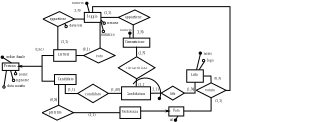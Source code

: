 <?xml version="1.0" encoding="UTF-8"?>
<dia:diagram xmlns:dia="http://www.lysator.liu.se/~alla/dia/">
  <dia:layer name="Background" visible="true" active="true">
    <dia:group>
      <dia:object type="Standard - Box" version="0" id="O0">
        <dia:attribute name="obj_pos">
          <dia:point val="10.382,1.714"/>
        </dia:attribute>
        <dia:attribute name="obj_bb">
          <dia:rectangle val="10.366,1.699;12.303,2.873"/>
        </dia:attribute>
        <dia:attribute name="elem_corner">
          <dia:point val="10.382,1.714"/>
        </dia:attribute>
        <dia:attribute name="elem_width">
          <dia:real val="1.905"/>
        </dia:attribute>
        <dia:attribute name="elem_height">
          <dia:real val="1.143"/>
        </dia:attribute>
        <dia:attribute name="border_width">
          <dia:real val="0.032"/>
        </dia:attribute>
        <dia:attribute name="show_background">
          <dia:boolean val="false"/>
        </dia:attribute>
      </dia:object>
      <dia:object type="Standard - Text" version="1" id="O1">
        <dia:attribute name="obj_pos">
          <dia:point val="10.668,2.286"/>
        </dia:attribute>
        <dia:attribute name="obj_bb">
          <dia:rectangle val="10.668,1.971;11.848,2.366"/>
        </dia:attribute>
        <dia:attribute name="text">
          <dia:composite type="text">
            <dia:attribute name="string">
              <dia:string>#Seggio#</dia:string>
            </dia:attribute>
            <dia:attribute name="font">
              <dia:font family="serif" style="0" name="Times-Roman"/>
            </dia:attribute>
            <dia:attribute name="height">
              <dia:real val="0.423"/>
            </dia:attribute>
            <dia:attribute name="pos">
              <dia:point val="10.668,2.286"/>
            </dia:attribute>
            <dia:attribute name="color">
              <dia:color val="#000000"/>
            </dia:attribute>
            <dia:attribute name="alignment">
              <dia:enum val="0"/>
            </dia:attribute>
          </dia:composite>
        </dia:attribute>
        <dia:attribute name="valign">
          <dia:enum val="3"/>
        </dia:attribute>
      </dia:object>
    </dia:group>
    <dia:group>
      <dia:object type="Standard - PolyLine" version="0" id="O2">
        <dia:attribute name="obj_pos">
          <dia:point val="14.287,2.286"/>
        </dia:attribute>
        <dia:attribute name="obj_bb">
          <dia:rectangle val="14.266,1.414;17.944,3.161"/>
        </dia:attribute>
        <dia:attribute name="poly_points">
          <dia:point val="14.287,2.286"/>
          <dia:point val="16.192,1.429"/>
          <dia:point val="17.907,2.286"/>
          <dia:point val="16.002,3.143"/>
          <dia:point val="14.287,2.286"/>
        </dia:attribute>
        <dia:attribute name="line_width">
          <dia:real val="0.032"/>
        </dia:attribute>
      </dia:object>
      <dia:object type="Standard - Text" version="1" id="O3">
        <dia:attribute name="obj_pos">
          <dia:point val="15.05,2.381"/>
        </dia:attribute>
        <dia:attribute name="obj_bb">
          <dia:rectangle val="15.05,2.066;16.912,2.461"/>
        </dia:attribute>
        <dia:attribute name="text">
          <dia:composite type="text">
            <dia:attribute name="string">
              <dia:string>#appartiene#</dia:string>
            </dia:attribute>
            <dia:attribute name="font">
              <dia:font family="serif" style="0" name="Times-Roman"/>
            </dia:attribute>
            <dia:attribute name="height">
              <dia:real val="0.423"/>
            </dia:attribute>
            <dia:attribute name="pos">
              <dia:point val="15.05,2.381"/>
            </dia:attribute>
            <dia:attribute name="color">
              <dia:color val="#000000"/>
            </dia:attribute>
            <dia:attribute name="alignment">
              <dia:enum val="0"/>
            </dia:attribute>
          </dia:composite>
        </dia:attribute>
        <dia:attribute name="valign">
          <dia:enum val="3"/>
        </dia:attribute>
      </dia:object>
    </dia:group>
    <dia:group>
      <dia:object type="Standard - Box" version="0" id="O4">
        <dia:attribute name="obj_pos">
          <dia:point val="14.478,12.573"/>
        </dia:attribute>
        <dia:attribute name="obj_bb">
          <dia:rectangle val="14.462,12.557;16.875,13.922"/>
        </dia:attribute>
        <dia:attribute name="elem_corner">
          <dia:point val="14.478,12.573"/>
        </dia:attribute>
        <dia:attribute name="elem_width">
          <dia:real val="2.381"/>
        </dia:attribute>
        <dia:attribute name="elem_height">
          <dia:real val="1.333"/>
        </dia:attribute>
        <dia:attribute name="border_width">
          <dia:real val="0.032"/>
        </dia:attribute>
        <dia:attribute name="show_background">
          <dia:boolean val="false"/>
        </dia:attribute>
      </dia:object>
      <dia:object type="Standard - Text" version="1" id="O5">
        <dia:attribute name="obj_pos">
          <dia:point val="14.668,13.24"/>
        </dia:attribute>
        <dia:attribute name="obj_bb">
          <dia:rectangle val="14.668,12.925;16.544,13.32"/>
        </dia:attribute>
        <dia:attribute name="text">
          <dia:composite type="text">
            <dia:attribute name="string">
              <dia:string>#Preferenza#</dia:string>
            </dia:attribute>
            <dia:attribute name="font">
              <dia:font family="serif" style="0" name="Times-Roman"/>
            </dia:attribute>
            <dia:attribute name="height">
              <dia:real val="0.423"/>
            </dia:attribute>
            <dia:attribute name="pos">
              <dia:point val="14.668,13.24"/>
            </dia:attribute>
            <dia:attribute name="color">
              <dia:color val="#000000"/>
            </dia:attribute>
            <dia:attribute name="alignment">
              <dia:enum val="0"/>
            </dia:attribute>
          </dia:composite>
        </dia:attribute>
        <dia:attribute name="valign">
          <dia:enum val="3"/>
        </dia:attribute>
      </dia:object>
    </dia:group>
    <dia:group>
      <dia:object type="Standard - Box" version="0" id="O6">
        <dia:attribute name="obj_pos">
          <dia:point val="20.098,12.573"/>
        </dia:attribute>
        <dia:attribute name="obj_bb">
          <dia:rectangle val="20.082,12.557;21.828,13.637"/>
        </dia:attribute>
        <dia:attribute name="elem_corner">
          <dia:point val="20.098,12.573"/>
        </dia:attribute>
        <dia:attribute name="elem_width">
          <dia:real val="1.715"/>
        </dia:attribute>
        <dia:attribute name="elem_height">
          <dia:real val="1.048"/>
        </dia:attribute>
        <dia:attribute name="border_width">
          <dia:real val="0.032"/>
        </dia:attribute>
        <dia:attribute name="show_background">
          <dia:boolean val="false"/>
        </dia:attribute>
      </dia:object>
      <dia:object type="Standard - Text" version="1" id="O7">
        <dia:attribute name="obj_pos">
          <dia:point val="20.574,13.145"/>
        </dia:attribute>
        <dia:attribute name="obj_bb">
          <dia:rectangle val="20.574,12.829;21.333,13.225"/>
        </dia:attribute>
        <dia:attribute name="text">
          <dia:composite type="text">
            <dia:attribute name="string">
              <dia:string>#Voto#</dia:string>
            </dia:attribute>
            <dia:attribute name="font">
              <dia:font family="serif" style="0" name="Times-Roman"/>
            </dia:attribute>
            <dia:attribute name="height">
              <dia:real val="0.423"/>
            </dia:attribute>
            <dia:attribute name="pos">
              <dia:point val="20.574,13.145"/>
            </dia:attribute>
            <dia:attribute name="color">
              <dia:color val="#000000"/>
            </dia:attribute>
            <dia:attribute name="alignment">
              <dia:enum val="0"/>
            </dia:attribute>
          </dia:composite>
        </dia:attribute>
        <dia:attribute name="valign">
          <dia:enum val="3"/>
        </dia:attribute>
      </dia:object>
    </dia:group>
    <dia:group>
      <dia:object type="Standard - PolyLine" version="0" id="O8">
        <dia:attribute name="obj_pos">
          <dia:point val="5.524,13.24"/>
        </dia:attribute>
        <dia:attribute name="obj_bb">
          <dia:rectangle val="5.503,12.368;9.181,14.115"/>
        </dia:attribute>
        <dia:attribute name="poly_points">
          <dia:point val="5.524,13.24"/>
          <dia:point val="7.429,12.383"/>
          <dia:point val="9.144,13.24"/>
          <dia:point val="7.239,14.097"/>
          <dia:point val="5.524,13.24"/>
        </dia:attribute>
        <dia:attribute name="line_width">
          <dia:real val="0.032"/>
        </dia:attribute>
      </dia:object>
      <dia:object type="Standard - Text" version="1" id="O9">
        <dia:attribute name="obj_pos">
          <dia:point val="6.287,13.335"/>
        </dia:attribute>
        <dia:attribute name="obj_bb">
          <dia:rectangle val="6.287,13.02;7.801,13.415"/>
        </dia:attribute>
        <dia:attribute name="text">
          <dia:composite type="text">
            <dia:attribute name="string">
              <dia:string>#preferito#</dia:string>
            </dia:attribute>
            <dia:attribute name="font">
              <dia:font family="serif" style="0" name="Times-Roman"/>
            </dia:attribute>
            <dia:attribute name="height">
              <dia:real val="0.423"/>
            </dia:attribute>
            <dia:attribute name="pos">
              <dia:point val="6.287,13.335"/>
            </dia:attribute>
            <dia:attribute name="color">
              <dia:color val="#000000"/>
            </dia:attribute>
            <dia:attribute name="alignment">
              <dia:enum val="0"/>
            </dia:attribute>
          </dia:composite>
        </dia:attribute>
        <dia:attribute name="valign">
          <dia:enum val="3"/>
        </dia:attribute>
      </dia:object>
    </dia:group>
    <dia:group>
      <dia:object type="Standard - PolyLine" version="0" id="O10">
        <dia:attribute name="obj_pos">
          <dia:point val="10.287,6.668"/>
        </dia:attribute>
        <dia:attribute name="obj_bb">
          <dia:rectangle val="10.266,5.796;13.944,7.542"/>
        </dia:attribute>
        <dia:attribute name="poly_points">
          <dia:point val="10.287,6.668"/>
          <dia:point val="12.192,5.81"/>
          <dia:point val="13.906,6.668"/>
          <dia:point val="12.002,7.525"/>
          <dia:point val="10.287,6.668"/>
        </dia:attribute>
        <dia:attribute name="line_width">
          <dia:real val="0.032"/>
        </dia:attribute>
      </dia:object>
      <dia:object type="Standard - Text" version="1" id="O11">
        <dia:attribute name="obj_pos">
          <dia:point val="11.716,6.858"/>
        </dia:attribute>
        <dia:attribute name="obj_bb">
          <dia:rectangle val="11.716,6.543;12.453,6.938"/>
        </dia:attribute>
        <dia:attribute name="text">
          <dia:composite type="text">
            <dia:attribute name="string">
              <dia:string>#voto#</dia:string>
            </dia:attribute>
            <dia:attribute name="font">
              <dia:font family="serif" style="0" name="Times-Roman"/>
            </dia:attribute>
            <dia:attribute name="height">
              <dia:real val="0.423"/>
            </dia:attribute>
            <dia:attribute name="pos">
              <dia:point val="11.716,6.858"/>
            </dia:attribute>
            <dia:attribute name="color">
              <dia:color val="#000000"/>
            </dia:attribute>
            <dia:attribute name="alignment">
              <dia:enum val="0"/>
            </dia:attribute>
          </dia:composite>
        </dia:attribute>
        <dia:attribute name="valign">
          <dia:enum val="3"/>
        </dia:attribute>
      </dia:object>
    </dia:group>
    <dia:group>
      <dia:object type="Standard - Box" version="0" id="O12">
        <dia:attribute name="obj_pos">
          <dia:point val="22.156,8.313"/>
        </dia:attribute>
        <dia:attribute name="obj_bb">
          <dia:rectangle val="22.14,8.298;24.077,9.758"/>
        </dia:attribute>
        <dia:attribute name="elem_corner">
          <dia:point val="22.156,8.313"/>
        </dia:attribute>
        <dia:attribute name="elem_width">
          <dia:real val="1.905"/>
        </dia:attribute>
        <dia:attribute name="elem_height">
          <dia:real val="1.429"/>
        </dia:attribute>
        <dia:attribute name="border_width">
          <dia:real val="0.032"/>
        </dia:attribute>
        <dia:attribute name="show_background">
          <dia:boolean val="false"/>
        </dia:attribute>
      </dia:object>
      <dia:object type="Standard - Text" version="1" id="O13">
        <dia:attribute name="obj_pos">
          <dia:point val="22.632,8.98"/>
        </dia:attribute>
        <dia:attribute name="obj_bb">
          <dia:rectangle val="22.632,8.665;23.477,9.06"/>
        </dia:attribute>
        <dia:attribute name="text">
          <dia:composite type="text">
            <dia:attribute name="string">
              <dia:string>#Lista#</dia:string>
            </dia:attribute>
            <dia:attribute name="font">
              <dia:font family="serif" style="0" name="Times-Roman"/>
            </dia:attribute>
            <dia:attribute name="height">
              <dia:real val="0.423"/>
            </dia:attribute>
            <dia:attribute name="pos">
              <dia:point val="22.632,8.98"/>
            </dia:attribute>
            <dia:attribute name="color">
              <dia:color val="#000000"/>
            </dia:attribute>
            <dia:attribute name="alignment">
              <dia:enum val="0"/>
            </dia:attribute>
          </dia:composite>
        </dia:attribute>
        <dia:attribute name="valign">
          <dia:enum val="3"/>
        </dia:attribute>
      </dia:object>
    </dia:group>
    <dia:group>
      <dia:object type="Standard - Ellipse" version="0" id="O14">
        <dia:attribute name="obj_pos">
          <dia:point val="23.962,7.118"/>
        </dia:attribute>
        <dia:attribute name="obj_bb">
          <dia:rectangle val="23.946,7.103;24.248,7.405"/>
        </dia:attribute>
        <dia:attribute name="elem_corner">
          <dia:point val="23.962,7.118"/>
        </dia:attribute>
        <dia:attribute name="elem_width">
          <dia:real val="0.271"/>
        </dia:attribute>
        <dia:attribute name="elem_height">
          <dia:real val="0.271"/>
        </dia:attribute>
        <dia:attribute name="border_width">
          <dia:real val="0.032"/>
        </dia:attribute>
        <dia:attribute name="show_background">
          <dia:boolean val="false"/>
        </dia:attribute>
      </dia:object>
      <dia:object type="Standard - Ellipse" version="0" id="O15">
        <dia:attribute name="obj_pos">
          <dia:point val="23.581,6.261"/>
        </dia:attribute>
        <dia:attribute name="obj_bb">
          <dia:rectangle val="23.565,6.245;23.867,6.548"/>
        </dia:attribute>
        <dia:attribute name="elem_corner">
          <dia:point val="23.581,6.261"/>
        </dia:attribute>
        <dia:attribute name="elem_width">
          <dia:real val="0.271"/>
        </dia:attribute>
        <dia:attribute name="elem_height">
          <dia:real val="0.271"/>
        </dia:attribute>
        <dia:attribute name="border_width">
          <dia:real val="0.032"/>
        </dia:attribute>
        <dia:attribute name="inner_color">
          <dia:color val="#000000"/>
        </dia:attribute>
      </dia:object>
      <dia:object type="Standard - Text" version="1" id="O16">
        <dia:attribute name="obj_pos">
          <dia:point val="24.097,6.587"/>
        </dia:attribute>
        <dia:attribute name="obj_bb">
          <dia:rectangle val="24.097,6.272;25.04,6.667"/>
        </dia:attribute>
        <dia:attribute name="text">
          <dia:composite type="text">
            <dia:attribute name="string">
              <dia:string>#nome#</dia:string>
            </dia:attribute>
            <dia:attribute name="font">
              <dia:font family="serif" style="0" name="Times-Roman"/>
            </dia:attribute>
            <dia:attribute name="height">
              <dia:real val="0.423"/>
            </dia:attribute>
            <dia:attribute name="pos">
              <dia:point val="24.097,6.587"/>
            </dia:attribute>
            <dia:attribute name="color">
              <dia:color val="#000000"/>
            </dia:attribute>
            <dia:attribute name="alignment">
              <dia:enum val="0"/>
            </dia:attribute>
          </dia:composite>
        </dia:attribute>
        <dia:attribute name="valign">
          <dia:enum val="3"/>
        </dia:attribute>
      </dia:object>
      <dia:object type="Standard - Text" version="1" id="O17">
        <dia:attribute name="obj_pos">
          <dia:point val="24.478,7.349"/>
        </dia:attribute>
        <dia:attribute name="obj_bb">
          <dia:rectangle val="24.478,7.034;25.213,7.429"/>
        </dia:attribute>
        <dia:attribute name="text">
          <dia:composite type="text">
            <dia:attribute name="string">
              <dia:string>#logo#</dia:string>
            </dia:attribute>
            <dia:attribute name="font">
              <dia:font family="serif" style="0" name="Times-Roman"/>
            </dia:attribute>
            <dia:attribute name="height">
              <dia:real val="0.423"/>
            </dia:attribute>
            <dia:attribute name="pos">
              <dia:point val="24.478,7.349"/>
            </dia:attribute>
            <dia:attribute name="color">
              <dia:color val="#000000"/>
            </dia:attribute>
            <dia:attribute name="alignment">
              <dia:enum val="0"/>
            </dia:attribute>
          </dia:composite>
        </dia:attribute>
        <dia:attribute name="valign">
          <dia:enum val="3"/>
        </dia:attribute>
      </dia:object>
    </dia:group>
    <dia:object type="Standard - Ellipse" version="0" id="O18">
      <dia:attribute name="obj_pos">
        <dia:point val="2.341,8.628"/>
      </dia:attribute>
      <dia:attribute name="obj_bb">
        <dia:rectangle val="2.325,8.612;2.628,8.914"/>
      </dia:attribute>
      <dia:attribute name="elem_corner">
        <dia:point val="2.341,8.628"/>
      </dia:attribute>
      <dia:attribute name="elem_width">
        <dia:real val="0.271"/>
      </dia:attribute>
      <dia:attribute name="elem_height">
        <dia:real val="0.271"/>
      </dia:attribute>
      <dia:attribute name="border_width">
        <dia:real val="0.032"/>
      </dia:attribute>
      <dia:attribute name="show_background">
        <dia:boolean val="false"/>
      </dia:attribute>
    </dia:object>
    <dia:object type="Standard - Ellipse" version="0" id="O19">
      <dia:attribute name="obj_pos">
        <dia:point val="1.008,10.152"/>
      </dia:attribute>
      <dia:attribute name="obj_bb">
        <dia:rectangle val="0.992,10.136;1.294,10.438"/>
      </dia:attribute>
      <dia:attribute name="elem_corner">
        <dia:point val="1.008,10.152"/>
      </dia:attribute>
      <dia:attribute name="elem_width">
        <dia:real val="0.271"/>
      </dia:attribute>
      <dia:attribute name="elem_height">
        <dia:real val="0.271"/>
      </dia:attribute>
      <dia:attribute name="border_width">
        <dia:real val="0.032"/>
      </dia:attribute>
      <dia:attribute name="show_background">
        <dia:boolean val="false"/>
      </dia:attribute>
    </dia:object>
    <dia:object type="Standard - Ellipse" version="0" id="O20">
      <dia:attribute name="obj_pos">
        <dia:point val="8.151,3.198"/>
      </dia:attribute>
      <dia:attribute name="obj_bb">
        <dia:rectangle val="8.135,3.182;8.438,3.485"/>
      </dia:attribute>
      <dia:attribute name="elem_corner">
        <dia:point val="8.151,3.198"/>
      </dia:attribute>
      <dia:attribute name="elem_width">
        <dia:real val="0.271"/>
      </dia:attribute>
      <dia:attribute name="elem_height">
        <dia:real val="0.271"/>
      </dia:attribute>
      <dia:attribute name="border_width">
        <dia:real val="0.032"/>
      </dia:attribute>
      <dia:attribute name="show_background">
        <dia:boolean val="false"/>
      </dia:attribute>
    </dia:object>
    <dia:object type="Standard - Ellipse" version="0" id="O21">
      <dia:attribute name="obj_pos">
        <dia:point val="12.533,2.817"/>
      </dia:attribute>
      <dia:attribute name="obj_bb">
        <dia:rectangle val="12.517,2.801;12.82,3.104"/>
      </dia:attribute>
      <dia:attribute name="elem_corner">
        <dia:point val="12.533,2.817"/>
      </dia:attribute>
      <dia:attribute name="elem_width">
        <dia:real val="0.271"/>
      </dia:attribute>
      <dia:attribute name="elem_height">
        <dia:real val="0.271"/>
      </dia:attribute>
      <dia:attribute name="border_width">
        <dia:real val="0.032"/>
      </dia:attribute>
      <dia:attribute name="show_background">
        <dia:boolean val="false"/>
      </dia:attribute>
    </dia:object>
    <dia:object type="Standard - Ellipse" version="0" id="O22">
      <dia:attribute name="obj_pos">
        <dia:point val="12.438,3.77"/>
      </dia:attribute>
      <dia:attribute name="obj_bb">
        <dia:rectangle val="12.422,3.754;12.724,4.057"/>
      </dia:attribute>
      <dia:attribute name="elem_corner">
        <dia:point val="12.438,3.77"/>
      </dia:attribute>
      <dia:attribute name="elem_width">
        <dia:real val="0.271"/>
      </dia:attribute>
      <dia:attribute name="elem_height">
        <dia:real val="0.271"/>
      </dia:attribute>
      <dia:attribute name="border_width">
        <dia:real val="0.032"/>
      </dia:attribute>
      <dia:attribute name="show_background">
        <dia:boolean val="false"/>
      </dia:attribute>
    </dia:object>
    <dia:object type="Standard - Ellipse" version="0" id="O23">
      <dia:attribute name="obj_pos">
        <dia:point val="0.817,6.723"/>
      </dia:attribute>
      <dia:attribute name="obj_bb">
        <dia:rectangle val="0.801,6.707;1.104,7.009"/>
      </dia:attribute>
      <dia:attribute name="elem_corner">
        <dia:point val="0.817,6.723"/>
      </dia:attribute>
      <dia:attribute name="elem_width">
        <dia:real val="0.271"/>
      </dia:attribute>
      <dia:attribute name="elem_height">
        <dia:real val="0.271"/>
      </dia:attribute>
      <dia:attribute name="border_width">
        <dia:real val="0.032"/>
      </dia:attribute>
      <dia:attribute name="inner_color">
        <dia:color val="#000000"/>
      </dia:attribute>
    </dia:object>
    <dia:object type="Standard - Ellipse" version="0" id="O24">
      <dia:attribute name="obj_pos">
        <dia:point val="10.533,0.531"/>
      </dia:attribute>
      <dia:attribute name="obj_bb">
        <dia:rectangle val="10.517,0.515;10.819,0.818"/>
      </dia:attribute>
      <dia:attribute name="elem_corner">
        <dia:point val="10.533,0.531"/>
      </dia:attribute>
      <dia:attribute name="elem_width">
        <dia:real val="0.271"/>
      </dia:attribute>
      <dia:attribute name="elem_height">
        <dia:real val="0.271"/>
      </dia:attribute>
      <dia:attribute name="border_width">
        <dia:real val="0.032"/>
      </dia:attribute>
      <dia:attribute name="inner_color">
        <dia:color val="#000000"/>
      </dia:attribute>
    </dia:object>
    <dia:object type="Standard - Ellipse" version="0" id="O25">
      <dia:attribute name="obj_pos">
        <dia:point val="15.486,3.96"/>
      </dia:attribute>
      <dia:attribute name="obj_bb">
        <dia:rectangle val="15.47,3.944;15.772,4.247"/>
      </dia:attribute>
      <dia:attribute name="elem_corner">
        <dia:point val="15.486,3.96"/>
      </dia:attribute>
      <dia:attribute name="elem_width">
        <dia:real val="0.271"/>
      </dia:attribute>
      <dia:attribute name="elem_height">
        <dia:real val="0.271"/>
      </dia:attribute>
      <dia:attribute name="border_width">
        <dia:real val="0.032"/>
      </dia:attribute>
      <dia:attribute name="inner_color">
        <dia:color val="#000000"/>
      </dia:attribute>
    </dia:object>
    <dia:object type="Standard - Ellipse" version="0" id="O26">
      <dia:attribute name="obj_pos">
        <dia:point val="20.724,13.961"/>
      </dia:attribute>
      <dia:attribute name="obj_bb">
        <dia:rectangle val="20.708,13.946;21.011,14.248"/>
      </dia:attribute>
      <dia:attribute name="elem_corner">
        <dia:point val="20.724,13.961"/>
      </dia:attribute>
      <dia:attribute name="elem_width">
        <dia:real val="0.271"/>
      </dia:attribute>
      <dia:attribute name="elem_height">
        <dia:real val="0.271"/>
      </dia:attribute>
      <dia:attribute name="border_width">
        <dia:real val="0.032"/>
      </dia:attribute>
      <dia:attribute name="inner_color">
        <dia:color val="#000000"/>
      </dia:attribute>
    </dia:object>
    <dia:object type="Standard - Ellipse" version="0" id="O27">
      <dia:attribute name="obj_pos">
        <dia:point val="2.11,9.39"/>
      </dia:attribute>
      <dia:attribute name="obj_bb">
        <dia:rectangle val="2.094,9.374;2.397,9.676"/>
      </dia:attribute>
      <dia:attribute name="elem_corner">
        <dia:point val="2.11,9.39"/>
      </dia:attribute>
      <dia:attribute name="elem_width">
        <dia:real val="0.271"/>
      </dia:attribute>
      <dia:attribute name="elem_height">
        <dia:real val="0.271"/>
      </dia:attribute>
      <dia:attribute name="border_width">
        <dia:real val="0.032"/>
      </dia:attribute>
      <dia:attribute name="show_background">
        <dia:boolean val="false"/>
      </dia:attribute>
    </dia:object>
    <dia:object type="Standard - Box" version="0" id="O28">
      <dia:attribute name="obj_pos">
        <dia:point val="0.953,7.525"/>
      </dia:attribute>
      <dia:attribute name="obj_bb">
        <dia:rectangle val="0.937,7.509;2.873,8.398"/>
      </dia:attribute>
      <dia:attribute name="elem_corner">
        <dia:point val="0.953,7.525"/>
      </dia:attribute>
      <dia:attribute name="elem_width">
        <dia:real val="1.905"/>
      </dia:attribute>
      <dia:attribute name="elem_height">
        <dia:real val="0.857"/>
      </dia:attribute>
      <dia:attribute name="border_width">
        <dia:real val="0.032"/>
      </dia:attribute>
      <dia:attribute name="show_background">
        <dia:boolean val="false"/>
      </dia:attribute>
    </dia:object>
    <dia:object type="Standard - Box" version="0" id="O29">
      <dia:attribute name="obj_pos">
        <dia:point val="6.858,6.001"/>
      </dia:attribute>
      <dia:attribute name="obj_bb">
        <dia:rectangle val="6.842,5.985;9.446,7.35"/>
      </dia:attribute>
      <dia:attribute name="elem_corner">
        <dia:point val="6.858,6.001"/>
      </dia:attribute>
      <dia:attribute name="elem_width">
        <dia:real val="2.572"/>
      </dia:attribute>
      <dia:attribute name="elem_height">
        <dia:real val="1.333"/>
      </dia:attribute>
      <dia:attribute name="border_width">
        <dia:real val="0.032"/>
      </dia:attribute>
      <dia:attribute name="show_background">
        <dia:boolean val="false"/>
      </dia:attribute>
    </dia:object>
    <dia:object type="Standard - Box" version="0" id="O30">
      <dia:attribute name="obj_pos">
        <dia:point val="14.859,4.667"/>
      </dia:attribute>
      <dia:attribute name="obj_bb">
        <dia:rectangle val="14.843,4.651;17.923,5.731"/>
      </dia:attribute>
      <dia:attribute name="elem_corner">
        <dia:point val="14.859,4.667"/>
      </dia:attribute>
      <dia:attribute name="elem_width">
        <dia:real val="3.048"/>
      </dia:attribute>
      <dia:attribute name="elem_height">
        <dia:real val="1.048"/>
      </dia:attribute>
      <dia:attribute name="border_width">
        <dia:real val="0.032"/>
      </dia:attribute>
      <dia:attribute name="show_background">
        <dia:boolean val="false"/>
      </dia:attribute>
    </dia:object>
    <dia:object type="Standard - PolyLine" version="0" id="O31">
      <dia:attribute name="obj_pos">
        <dia:point val="6.858,6.668"/>
      </dia:attribute>
      <dia:attribute name="obj_bb">
        <dia:rectangle val="5.509,6.652;6.969,9.636"/>
      </dia:attribute>
      <dia:attribute name="poly_points">
        <dia:point val="6.858,6.668"/>
        <dia:point val="5.524,6.668"/>
        <dia:point val="5.524,9.62"/>
        <dia:point val="6.953,9.62"/>
      </dia:attribute>
      <dia:attribute name="line_width">
        <dia:real val="0.032"/>
      </dia:attribute>
    </dia:object>
    <dia:object type="Standard - PolyLine" version="0" id="O32">
      <dia:attribute name="obj_pos">
        <dia:point val="5.524,7.906"/>
      </dia:attribute>
      <dia:attribute name="obj_bb">
        <dia:rectangle val="2.792,7.813;5.54,7.999"/>
      </dia:attribute>
      <dia:attribute name="poly_points">
        <dia:point val="5.524,7.906"/>
        <dia:point val="2.857,7.906"/>
      </dia:attribute>
      <dia:attribute name="line_width">
        <dia:real val="0.032"/>
      </dia:attribute>
      <dia:attribute name="end_arrow">
        <dia:enum val="22"/>
      </dia:attribute>
      <dia:attribute name="end_arrow_length">
        <dia:real val="0.254"/>
      </dia:attribute>
      <dia:attribute name="end_arrow_width">
        <dia:real val="0.127"/>
      </dia:attribute>
    </dia:object>
    <dia:object type="Standard - PolyLine" version="0" id="O33">
      <dia:attribute name="obj_pos">
        <dia:point val="16.002,3.143"/>
      </dia:attribute>
      <dia:attribute name="obj_bb">
        <dia:rectangle val="15.986,3.127;16.018,4.683"/>
      </dia:attribute>
      <dia:attribute name="poly_points">
        <dia:point val="16.002,3.143"/>
        <dia:point val="16.002,4.667"/>
      </dia:attribute>
      <dia:attribute name="line_width">
        <dia:real val="0.032"/>
      </dia:attribute>
    </dia:object>
    <dia:object type="Standard - Box" version="0" id="O34">
      <dia:attribute name="obj_pos">
        <dia:point val="6.953,8.858"/>
      </dia:attribute>
      <dia:attribute name="obj_bb">
        <dia:rectangle val="6.937,8.842;9.446,10.017"/>
      </dia:attribute>
      <dia:attribute name="elem_corner">
        <dia:point val="6.953,8.858"/>
      </dia:attribute>
      <dia:attribute name="elem_width">
        <dia:real val="2.477"/>
      </dia:attribute>
      <dia:attribute name="elem_height">
        <dia:real val="1.143"/>
      </dia:attribute>
      <dia:attribute name="border_width">
        <dia:real val="0.032"/>
      </dia:attribute>
      <dia:attribute name="show_background">
        <dia:boolean val="false"/>
      </dia:attribute>
    </dia:object>
    <dia:object type="Standard - PolyLine" version="0" id="O35">
      <dia:attribute name="obj_pos">
        <dia:point val="10.382,6.668"/>
      </dia:attribute>
      <dia:attribute name="obj_bb">
        <dia:rectangle val="9.414,6.652;10.398,6.683"/>
      </dia:attribute>
      <dia:attribute name="poly_points">
        <dia:point val="10.382,6.668"/>
        <dia:point val="9.43,6.668"/>
      </dia:attribute>
      <dia:attribute name="line_width">
        <dia:real val="0.032"/>
      </dia:attribute>
    </dia:object>
    <dia:object type="Standard - PolyLine" version="0" id="O36">
      <dia:attribute name="obj_pos">
        <dia:point val="12.192,5.81"/>
      </dia:attribute>
      <dia:attribute name="obj_bb">
        <dia:rectangle val="12.176,2.842;12.208,5.826"/>
      </dia:attribute>
      <dia:attribute name="poly_points">
        <dia:point val="12.192,5.81"/>
        <dia:point val="12.192,2.857"/>
      </dia:attribute>
      <dia:attribute name="line_width">
        <dia:real val="0.032"/>
      </dia:attribute>
    </dia:object>
    <dia:object type="Standard - PolyLine" version="0" id="O37">
      <dia:attribute name="obj_pos">
        <dia:point val="7.334,3.334"/>
      </dia:attribute>
      <dia:attribute name="obj_bb">
        <dia:rectangle val="7.318,3.318;7.35,6.017"/>
      </dia:attribute>
      <dia:attribute name="poly_points">
        <dia:point val="7.334,3.334"/>
        <dia:point val="7.334,6.001"/>
      </dia:attribute>
      <dia:attribute name="line_width">
        <dia:real val="0.032"/>
      </dia:attribute>
    </dia:object>
    <dia:object type="Standard - PolyLine" version="0" id="O38">
      <dia:attribute name="obj_pos">
        <dia:point val="9.239,2.477"/>
      </dia:attribute>
      <dia:attribute name="obj_bb">
        <dia:rectangle val="9.223,2.461;10.398,2.492"/>
      </dia:attribute>
      <dia:attribute name="poly_points">
        <dia:point val="9.239,2.477"/>
        <dia:point val="10.382,2.477"/>
      </dia:attribute>
      <dia:attribute name="line_width">
        <dia:real val="0.032"/>
      </dia:attribute>
    </dia:object>
    <dia:object type="Standard - PolyLine" version="0" id="O39">
      <dia:attribute name="obj_pos">
        <dia:point val="5.62,2.477"/>
      </dia:attribute>
      <dia:attribute name="obj_bb">
        <dia:rectangle val="5.598,1.605;9.276,3.351"/>
      </dia:attribute>
      <dia:attribute name="poly_points">
        <dia:point val="5.62,2.477"/>
        <dia:point val="7.525,1.619"/>
        <dia:point val="9.239,2.477"/>
        <dia:point val="7.334,3.334"/>
        <dia:point val="5.62,2.477"/>
      </dia:attribute>
      <dia:attribute name="line_width">
        <dia:real val="0.032"/>
      </dia:attribute>
    </dia:object>
    <dia:object type="Standard - PolyLine" version="0" id="O40">
      <dia:attribute name="obj_pos">
        <dia:point val="14.383,2.286"/>
      </dia:attribute>
      <dia:attribute name="obj_bb">
        <dia:rectangle val="12.271,2.27;14.399,2.302"/>
      </dia:attribute>
      <dia:attribute name="poly_points">
        <dia:point val="14.383,2.286"/>
        <dia:point val="12.287,2.286"/>
      </dia:attribute>
      <dia:attribute name="line_width">
        <dia:real val="0.032"/>
      </dia:attribute>
    </dia:object>
    <dia:object type="Standard - PolyLine" version="0" id="O41">
      <dia:attribute name="obj_pos">
        <dia:point val="20.098,13.049"/>
      </dia:attribute>
      <dia:attribute name="obj_bb">
        <dia:rectangle val="16.843,12.956;20.163,13.142"/>
      </dia:attribute>
      <dia:attribute name="poly_points">
        <dia:point val="20.098,13.049"/>
        <dia:point val="16.859,13.049"/>
      </dia:attribute>
      <dia:attribute name="line_width">
        <dia:real val="0.032"/>
      </dia:attribute>
      <dia:attribute name="start_arrow">
        <dia:enum val="22"/>
      </dia:attribute>
      <dia:attribute name="start_arrow_length">
        <dia:real val="0.254"/>
      </dia:attribute>
      <dia:attribute name="start_arrow_width">
        <dia:real val="0.127"/>
      </dia:attribute>
    </dia:object>
    <dia:object type="Standard - PolyLine" version="0" id="O42">
      <dia:attribute name="obj_pos">
        <dia:point val="9.144,13.24"/>
      </dia:attribute>
      <dia:attribute name="obj_bb">
        <dia:rectangle val="9.128,13.224;14.494,13.256"/>
      </dia:attribute>
      <dia:attribute name="poly_points">
        <dia:point val="9.144,13.24"/>
        <dia:point val="14.478,13.24"/>
      </dia:attribute>
      <dia:attribute name="line_width">
        <dia:real val="0.032"/>
      </dia:attribute>
    </dia:object>
    <dia:object type="Standard - PolyLine" version="0" id="O43">
      <dia:attribute name="obj_pos">
        <dia:point val="7.429,12.383"/>
      </dia:attribute>
      <dia:attribute name="obj_bb">
        <dia:rectangle val="7.414,9.985;7.445,12.398"/>
      </dia:attribute>
      <dia:attribute name="poly_points">
        <dia:point val="7.429,12.383"/>
        <dia:point val="7.429,10.001"/>
      </dia:attribute>
      <dia:attribute name="line_width">
        <dia:real val="0.032"/>
      </dia:attribute>
    </dia:object>
    <dia:object type="Standard - PolyLine" version="0" id="O44">
      <dia:attribute name="obj_pos">
        <dia:point val="10.668,0.667"/>
      </dia:attribute>
      <dia:attribute name="obj_bb">
        <dia:rectangle val="10.649,0.647;10.973,1.734"/>
      </dia:attribute>
      <dia:attribute name="poly_points">
        <dia:point val="10.668,0.667"/>
        <dia:point val="10.954,1.714"/>
      </dia:attribute>
      <dia:attribute name="line_width">
        <dia:real val="0.032"/>
      </dia:attribute>
    </dia:object>
    <dia:object type="Standard - PolyLine" version="0" id="O45">
      <dia:attribute name="obj_pos">
        <dia:point val="8.287,3.239"/>
      </dia:attribute>
      <dia:attribute name="obj_bb">
        <dia:rectangle val="8.074,2.931;8.309,3.261"/>
      </dia:attribute>
      <dia:attribute name="poly_points">
        <dia:point val="8.287,3.239"/>
        <dia:point val="8.096,2.953"/>
      </dia:attribute>
      <dia:attribute name="line_width">
        <dia:real val="0.032"/>
      </dia:attribute>
    </dia:object>
    <dia:object type="Standard - PolyLine" version="0" id="O46">
      <dia:attribute name="obj_pos">
        <dia:point val="12.573,2.857"/>
      </dia:attribute>
      <dia:attribute name="obj_bb">
        <dia:rectangle val="12.265,2.549;12.595,2.88"/>
      </dia:attribute>
      <dia:attribute name="poly_points">
        <dia:point val="12.573,2.857"/>
        <dia:point val="12.287,2.572"/>
      </dia:attribute>
      <dia:attribute name="line_width">
        <dia:real val="0.032"/>
      </dia:attribute>
    </dia:object>
    <dia:object type="Standard - PolyLine" version="0" id="O47">
      <dia:attribute name="obj_pos">
        <dia:point val="12.573,3.81"/>
      </dia:attribute>
      <dia:attribute name="obj_bb">
        <dia:rectangle val="12.268,2.743;12.592,3.829"/>
      </dia:attribute>
      <dia:attribute name="poly_points">
        <dia:point val="12.573,3.81"/>
        <dia:point val="12.287,2.762"/>
      </dia:attribute>
      <dia:attribute name="line_width">
        <dia:real val="0.032"/>
      </dia:attribute>
    </dia:object>
    <dia:object type="Standard - PolyLine" version="0" id="O48">
      <dia:attribute name="obj_pos">
        <dia:point val="15.621,4.096"/>
      </dia:attribute>
      <dia:attribute name="obj_bb">
        <dia:rectangle val="15.605,4.227;15.637,4.683"/>
      </dia:attribute>
      <dia:attribute name="poly_points">
        <dia:point val="15.621,4.096"/>
        <dia:point val="15.621,4.667"/>
      </dia:attribute>
      <dia:attribute name="line_width">
        <dia:real val="0.032"/>
      </dia:attribute>
      <dia:connections>
        <dia:connection handle="0" to="O25" connection="8"/>
      </dia:connections>
    </dia:object>
    <dia:object type="Standard - PolyLine" version="0" id="O49">
      <dia:attribute name="obj_pos">
        <dia:point val="23.716,6.532"/>
      </dia:attribute>
      <dia:attribute name="obj_bb">
        <dia:rectangle val="23.266,6.513;23.735,8.321"/>
      </dia:attribute>
      <dia:attribute name="poly_points">
        <dia:point val="23.716,6.532"/>
        <dia:point val="23.109,9.028"/>
      </dia:attribute>
      <dia:attribute name="line_width">
        <dia:real val="0.032"/>
      </dia:attribute>
      <dia:connections>
        <dia:connection handle="0" to="O15" connection="6"/>
        <dia:connection handle="1" to="O12" connection="8"/>
      </dia:connections>
    </dia:object>
    <dia:object type="Standard - PolyLine" version="0" id="O50">
      <dia:attribute name="obj_pos">
        <dia:point val="24.193,7.35"/>
      </dia:attribute>
      <dia:attribute name="obj_bb">
        <dia:rectangle val="23.558,7.328;24.215,8.32"/>
      </dia:attribute>
      <dia:attribute name="poly_points">
        <dia:point val="24.193,7.35"/>
        <dia:point val="23.109,9.028"/>
      </dia:attribute>
      <dia:attribute name="line_width">
        <dia:real val="0.032"/>
      </dia:attribute>
      <dia:connections>
        <dia:connection handle="0" to="O14" connection="7"/>
        <dia:connection handle="1" to="O12" connection="8"/>
      </dia:connections>
    </dia:object>
    <dia:object type="Standard - PolyLine" version="0" id="O51">
      <dia:attribute name="obj_pos">
        <dia:point val="2.477,8.668"/>
      </dia:attribute>
      <dia:attribute name="obj_bb">
        <dia:rectangle val="2.461,8.366;2.492,8.684"/>
      </dia:attribute>
      <dia:attribute name="poly_points">
        <dia:point val="2.477,8.668"/>
        <dia:point val="2.477,8.382"/>
      </dia:attribute>
      <dia:attribute name="line_width">
        <dia:real val="0.032"/>
      </dia:attribute>
    </dia:object>
    <dia:object type="Standard - PolyLine" version="0" id="O52">
      <dia:attribute name="obj_pos">
        <dia:point val="2.191,9.43"/>
      </dia:attribute>
      <dia:attribute name="obj_bb">
        <dia:rectangle val="1.886,8.363;2.21,9.449"/>
      </dia:attribute>
      <dia:attribute name="poly_points">
        <dia:point val="2.191,9.43"/>
        <dia:point val="1.905,8.382"/>
      </dia:attribute>
      <dia:attribute name="line_width">
        <dia:real val="0.032"/>
      </dia:attribute>
    </dia:object>
    <dia:object type="Standard - PolyLine" version="0" id="O53">
      <dia:attribute name="obj_pos">
        <dia:point val="1.143,10.192"/>
      </dia:attribute>
      <dia:attribute name="obj_bb">
        <dia:rectangle val="1.125,8.364;1.447,10.21"/>
      </dia:attribute>
      <dia:attribute name="poly_points">
        <dia:point val="1.143,10.192"/>
        <dia:point val="1.429,8.382"/>
      </dia:attribute>
      <dia:attribute name="line_width">
        <dia:real val="0.032"/>
      </dia:attribute>
    </dia:object>
    <dia:object type="Standard - PolyLine" version="0" id="O54">
      <dia:attribute name="obj_pos">
        <dia:point val="20.86,14.097"/>
      </dia:attribute>
      <dia:attribute name="obj_bb">
        <dia:rectangle val="20.838,13.599;21.167,14.119"/>
      </dia:attribute>
      <dia:attribute name="poly_points">
        <dia:point val="20.86,14.097"/>
        <dia:point val="21.145,13.621"/>
      </dia:attribute>
      <dia:attribute name="line_width">
        <dia:real val="0.032"/>
      </dia:attribute>
    </dia:object>
    <dia:object type="Standard - PolyLine" version="0" id="O55">
      <dia:attribute name="obj_pos">
        <dia:point val="0.953,6.858"/>
      </dia:attribute>
      <dia:attribute name="obj_bb">
        <dia:rectangle val="0.931,6.836;2.022,7.547"/>
      </dia:attribute>
      <dia:attribute name="poly_points">
        <dia:point val="0.953,6.858"/>
        <dia:point val="2.0,7.525"/>
      </dia:attribute>
      <dia:attribute name="line_width">
        <dia:real val="0.032"/>
      </dia:attribute>
    </dia:object>
    <dia:object type="Standard - PolyLine" version="0" id="O56">
      <dia:attribute name="obj_pos">
        <dia:point val="24.956,11.525"/>
      </dia:attribute>
      <dia:attribute name="obj_bb">
        <dia:rectangle val="21.796,11.509;24.971,13.065"/>
      </dia:attribute>
      <dia:attribute name="poly_points">
        <dia:point val="24.956,11.525"/>
        <dia:point val="24.956,13.049"/>
        <dia:point val="21.812,13.049"/>
      </dia:attribute>
      <dia:attribute name="line_width">
        <dia:real val="0.032"/>
      </dia:attribute>
    </dia:object>
    <dia:object type="Standard - PolyLine" version="0" id="O57">
      <dia:attribute name="obj_pos">
        <dia:point val="24.956,9.811"/>
      </dia:attribute>
      <dia:attribute name="obj_bb">
        <dia:rectangle val="24.06,9.012;24.972,9.827"/>
      </dia:attribute>
      <dia:attribute name="poly_points">
        <dia:point val="24.956,9.811"/>
        <dia:point val="24.94,9.028"/>
        <dia:point val="23.109,9.028"/>
      </dia:attribute>
      <dia:attribute name="line_width">
        <dia:real val="0.032"/>
      </dia:attribute>
      <dia:connections>
        <dia:connection handle="2" to="O12" connection="8"/>
      </dia:connections>
    </dia:object>
    <dia:object type="Standard - PolyLine" version="0" id="O58">
      <dia:attribute name="obj_pos">
        <dia:point val="23.241,10.668"/>
      </dia:attribute>
      <dia:attribute name="obj_bb">
        <dia:rectangle val="23.22,9.797;26.706,11.543"/>
      </dia:attribute>
      <dia:attribute name="poly_points">
        <dia:point val="23.241,10.668"/>
        <dia:point val="24.956,9.811"/>
        <dia:point val="26.67,10.668"/>
        <dia:point val="24.956,11.525"/>
        <dia:point val="23.241,10.668"/>
      </dia:attribute>
      <dia:attribute name="line_width">
        <dia:real val="0.032"/>
      </dia:attribute>
    </dia:object>
    <dia:object type="Standard - Text" version="1" id="O59">
      <dia:attribute name="obj_pos">
        <dia:point val="15.05,5.239"/>
      </dia:attribute>
      <dia:attribute name="obj_bb">
        <dia:rectangle val="15.05,4.924;17.517,5.319"/>
      </dia:attribute>
      <dia:attribute name="text">
        <dia:composite type="text">
          <dia:attribute name="string">
            <dia:string>#Circoscrizione#</dia:string>
          </dia:attribute>
          <dia:attribute name="font">
            <dia:font family="serif" style="0" name="Times-Roman"/>
          </dia:attribute>
          <dia:attribute name="height">
            <dia:real val="0.423"/>
          </dia:attribute>
          <dia:attribute name="pos">
            <dia:point val="15.05,5.239"/>
          </dia:attribute>
          <dia:attribute name="color">
            <dia:color val="#000000"/>
          </dia:attribute>
          <dia:attribute name="alignment">
            <dia:enum val="0"/>
          </dia:attribute>
        </dia:composite>
      </dia:attribute>
      <dia:attribute name="valign">
        <dia:enum val="3"/>
      </dia:attribute>
    </dia:object>
    <dia:object type="Standard - Text" version="1" id="O60">
      <dia:attribute name="obj_pos">
        <dia:point val="1.143,8.001"/>
      </dia:attribute>
      <dia:attribute name="obj_bb">
        <dia:rectangle val="1.143,7.686;2.518,8.081"/>
      </dia:attribute>
      <dia:attribute name="text">
        <dia:composite type="text">
          <dia:attribute name="string">
            <dia:string>#Persona#</dia:string>
          </dia:attribute>
          <dia:attribute name="font">
            <dia:font family="serif" style="0" name="Times-Roman"/>
          </dia:attribute>
          <dia:attribute name="height">
            <dia:real val="0.423"/>
          </dia:attribute>
          <dia:attribute name="pos">
            <dia:point val="1.143,8.001"/>
          </dia:attribute>
          <dia:attribute name="color">
            <dia:color val="#000000"/>
          </dia:attribute>
          <dia:attribute name="alignment">
            <dia:enum val="0"/>
          </dia:attribute>
        </dia:composite>
      </dia:attribute>
      <dia:attribute name="valign">
        <dia:enum val="3"/>
      </dia:attribute>
    </dia:object>
    <dia:object type="Standard - Text" version="1" id="O61">
      <dia:attribute name="obj_pos">
        <dia:point val="4.763,6.096"/>
      </dia:attribute>
      <dia:attribute name="obj_bb">
        <dia:rectangle val="4.763,5.781;5.688,6.176"/>
      </dia:attribute>
      <dia:attribute name="text">
        <dia:composite type="text">
          <dia:attribute name="string">
            <dia:string>#(t,ne)#</dia:string>
          </dia:attribute>
          <dia:attribute name="font">
            <dia:font family="serif" style="0" name="Times-Roman"/>
          </dia:attribute>
          <dia:attribute name="height">
            <dia:real val="0.423"/>
          </dia:attribute>
          <dia:attribute name="pos">
            <dia:point val="4.763,6.096"/>
          </dia:attribute>
          <dia:attribute name="color">
            <dia:color val="#000000"/>
          </dia:attribute>
          <dia:attribute name="alignment">
            <dia:enum val="0"/>
          </dia:attribute>
        </dia:composite>
      </dia:attribute>
      <dia:attribute name="valign">
        <dia:enum val="3"/>
      </dia:attribute>
    </dia:object>
    <dia:object type="Standard - Text" version="1" id="O62">
      <dia:attribute name="obj_pos">
        <dia:point val="1.429,6.953"/>
      </dia:attribute>
      <dia:attribute name="obj_bb">
        <dia:rectangle val="1.429,6.638;3.746,7.033"/>
      </dia:attribute>
      <dia:attribute name="text">
        <dia:composite type="text">
          <dia:attribute name="string">
            <dia:string>#codice fiscale#</dia:string>
          </dia:attribute>
          <dia:attribute name="font">
            <dia:font family="serif" style="0" name="Times-Roman"/>
          </dia:attribute>
          <dia:attribute name="height">
            <dia:real val="0.423"/>
          </dia:attribute>
          <dia:attribute name="pos">
            <dia:point val="1.429,6.953"/>
          </dia:attribute>
          <dia:attribute name="color">
            <dia:color val="#000000"/>
          </dia:attribute>
          <dia:attribute name="alignment">
            <dia:enum val="0"/>
          </dia:attribute>
        </dia:composite>
      </dia:attribute>
      <dia:attribute name="valign">
        <dia:enum val="3"/>
      </dia:attribute>
    </dia:object>
    <dia:object type="Standard - Text" version="1" id="O63">
      <dia:attribute name="obj_pos">
        <dia:point val="2.857,8.954"/>
      </dia:attribute>
      <dia:attribute name="obj_bb">
        <dia:rectangle val="2.857,8.639;3.8,9.034"/>
      </dia:attribute>
      <dia:attribute name="text">
        <dia:composite type="text">
          <dia:attribute name="string">
            <dia:string>#nome#</dia:string>
          </dia:attribute>
          <dia:attribute name="font">
            <dia:font family="serif" style="0" name="Times-Roman"/>
          </dia:attribute>
          <dia:attribute name="height">
            <dia:real val="0.423"/>
          </dia:attribute>
          <dia:attribute name="pos">
            <dia:point val="2.857,8.954"/>
          </dia:attribute>
          <dia:attribute name="color">
            <dia:color val="#000000"/>
          </dia:attribute>
          <dia:attribute name="alignment">
            <dia:enum val="0"/>
          </dia:attribute>
        </dia:composite>
      </dia:attribute>
      <dia:attribute name="valign">
        <dia:enum val="3"/>
      </dia:attribute>
    </dia:object>
    <dia:object type="Standard - Text" version="1" id="O64">
      <dia:attribute name="obj_pos">
        <dia:point val="2.477,9.62"/>
      </dia:attribute>
      <dia:attribute name="obj_bb">
        <dia:rectangle val="2.477,9.305;4.032,9.7"/>
      </dia:attribute>
      <dia:attribute name="text">
        <dia:composite type="text">
          <dia:attribute name="string">
            <dia:string>#cognome#</dia:string>
          </dia:attribute>
          <dia:attribute name="font">
            <dia:font family="serif" style="0" name="Times-Roman"/>
          </dia:attribute>
          <dia:attribute name="height">
            <dia:real val="0.423"/>
          </dia:attribute>
          <dia:attribute name="pos">
            <dia:point val="2.477,9.62"/>
          </dia:attribute>
          <dia:attribute name="color">
            <dia:color val="#000000"/>
          </dia:attribute>
          <dia:attribute name="alignment">
            <dia:enum val="0"/>
          </dia:attribute>
        </dia:composite>
      </dia:attribute>
      <dia:attribute name="valign">
        <dia:enum val="3"/>
      </dia:attribute>
    </dia:object>
    <dia:object type="Standard - Text" version="1" id="O65">
      <dia:attribute name="obj_pos">
        <dia:point val="1.524,10.287"/>
      </dia:attribute>
      <dia:attribute name="obj_bb">
        <dia:rectangle val="1.524,9.972;3.619,10.367"/>
      </dia:attribute>
      <dia:attribute name="text">
        <dia:composite type="text">
          <dia:attribute name="string">
            <dia:string>#data nascita#</dia:string>
          </dia:attribute>
          <dia:attribute name="font">
            <dia:font family="serif" style="0" name="Times-Roman"/>
          </dia:attribute>
          <dia:attribute name="height">
            <dia:real val="0.423"/>
          </dia:attribute>
          <dia:attribute name="pos">
            <dia:point val="1.524,10.287"/>
          </dia:attribute>
          <dia:attribute name="color">
            <dia:color val="#000000"/>
          </dia:attribute>
          <dia:attribute name="alignment">
            <dia:enum val="0"/>
          </dia:attribute>
        </dia:composite>
      </dia:attribute>
      <dia:attribute name="valign">
        <dia:enum val="3"/>
      </dia:attribute>
    </dia:object>
    <dia:object type="Standard - Text" version="1" id="O66">
      <dia:attribute name="obj_pos">
        <dia:point val="12.668,1.905"/>
      </dia:attribute>
      <dia:attribute name="obj_bb">
        <dia:rectangle val="12.668,1.59;13.471,1.985"/>
      </dia:attribute>
      <dia:attribute name="text">
        <dia:composite type="text">
          <dia:attribute name="string">
            <dia:string>#(1,1)#</dia:string>
          </dia:attribute>
          <dia:attribute name="font">
            <dia:font family="serif" style="0" name="Times-Roman"/>
          </dia:attribute>
          <dia:attribute name="height">
            <dia:real val="0.423"/>
          </dia:attribute>
          <dia:attribute name="pos">
            <dia:point val="12.668,1.905"/>
          </dia:attribute>
          <dia:attribute name="color">
            <dia:color val="#000000"/>
          </dia:attribute>
          <dia:attribute name="alignment">
            <dia:enum val="0"/>
          </dia:attribute>
        </dia:composite>
      </dia:attribute>
      <dia:attribute name="valign">
        <dia:enum val="3"/>
      </dia:attribute>
    </dia:object>
    <dia:object type="Standard - Text" version="1" id="O67">
      <dia:attribute name="obj_pos">
        <dia:point val="16.383,4.096"/>
      </dia:attribute>
      <dia:attribute name="obj_bb">
        <dia:rectangle val="16.383,3.781;17.268,4.176"/>
      </dia:attribute>
      <dia:attribute name="text">
        <dia:composite type="text">
          <dia:attribute name="string">
            <dia:string>#(1,N)#</dia:string>
          </dia:attribute>
          <dia:attribute name="font">
            <dia:font family="serif" style="0" name="Times-Roman"/>
          </dia:attribute>
          <dia:attribute name="height">
            <dia:real val="0.423"/>
          </dia:attribute>
          <dia:attribute name="pos">
            <dia:point val="16.383,4.096"/>
          </dia:attribute>
          <dia:attribute name="color">
            <dia:color val="#000000"/>
          </dia:attribute>
          <dia:attribute name="alignment">
            <dia:enum val="0"/>
          </dia:attribute>
        </dia:composite>
      </dia:attribute>
      <dia:attribute name="valign">
        <dia:enum val="3"/>
      </dia:attribute>
    </dia:object>
    <dia:object type="Standard - Text" version="1" id="O68">
      <dia:attribute name="obj_pos">
        <dia:point val="7.334,6.668"/>
      </dia:attribute>
      <dia:attribute name="obj_bb">
        <dia:rectangle val="7.334,6.353;8.727,6.747"/>
      </dia:attribute>
      <dia:attribute name="text">
        <dia:composite type="text">
          <dia:attribute name="string">
            <dia:string>#Elettore#</dia:string>
          </dia:attribute>
          <dia:attribute name="font">
            <dia:font family="serif" style="0" name="Times-Roman"/>
          </dia:attribute>
          <dia:attribute name="height">
            <dia:real val="0.423"/>
          </dia:attribute>
          <dia:attribute name="pos">
            <dia:point val="7.334,6.668"/>
          </dia:attribute>
          <dia:attribute name="color">
            <dia:color val="#000000"/>
          </dia:attribute>
          <dia:attribute name="alignment">
            <dia:enum val="0"/>
          </dia:attribute>
        </dia:composite>
      </dia:attribute>
      <dia:attribute name="valign">
        <dia:enum val="3"/>
      </dia:attribute>
    </dia:object>
    <dia:object type="Standard - Text" version="1" id="O69">
      <dia:attribute name="obj_pos">
        <dia:point val="7.334,9.525"/>
      </dia:attribute>
      <dia:attribute name="obj_bb">
        <dia:rectangle val="7.334,9.21;9.099,9.605"/>
      </dia:attribute>
      <dia:attribute name="text">
        <dia:composite type="text">
          <dia:attribute name="string">
            <dia:string>#Candidato#</dia:string>
          </dia:attribute>
          <dia:attribute name="font">
            <dia:font family="serif" style="0" name="Times-Roman"/>
          </dia:attribute>
          <dia:attribute name="height">
            <dia:real val="0.423"/>
          </dia:attribute>
          <dia:attribute name="pos">
            <dia:point val="7.334,9.525"/>
          </dia:attribute>
          <dia:attribute name="color">
            <dia:color val="#000000"/>
          </dia:attribute>
          <dia:attribute name="alignment">
            <dia:enum val="0"/>
          </dia:attribute>
        </dia:composite>
      </dia:attribute>
      <dia:attribute name="valign">
        <dia:enum val="3"/>
      </dia:attribute>
    </dia:object>
    <dia:object type="Standard - Text" version="1" id="O70">
      <dia:attribute name="obj_pos">
        <dia:point val="7.715,5.239"/>
      </dia:attribute>
      <dia:attribute name="obj_bb">
        <dia:rectangle val="7.715,4.924;8.518,5.319"/>
      </dia:attribute>
      <dia:attribute name="text">
        <dia:composite type="text">
          <dia:attribute name="string">
            <dia:string>#(1,1)#</dia:string>
          </dia:attribute>
          <dia:attribute name="font">
            <dia:font family="serif" style="0" name="Times-Roman"/>
          </dia:attribute>
          <dia:attribute name="height">
            <dia:real val="0.423"/>
          </dia:attribute>
          <dia:attribute name="pos">
            <dia:point val="7.715,5.239"/>
          </dia:attribute>
          <dia:attribute name="color">
            <dia:color val="#000000"/>
          </dia:attribute>
          <dia:attribute name="alignment">
            <dia:enum val="0"/>
          </dia:attribute>
        </dia:composite>
      </dia:attribute>
      <dia:attribute name="valign">
        <dia:enum val="3"/>
      </dia:attribute>
    </dia:object>
    <dia:object type="Standard - Text" version="1" id="O71">
      <dia:attribute name="obj_pos">
        <dia:point val="9.144,1.619"/>
      </dia:attribute>
      <dia:attribute name="obj_bb">
        <dia:rectangle val="9.144,1.304;10.029,1.699"/>
      </dia:attribute>
      <dia:attribute name="text">
        <dia:composite type="text">
          <dia:attribute name="string">
            <dia:string>#(1,N)#</dia:string>
          </dia:attribute>
          <dia:attribute name="font">
            <dia:font family="serif" style="0" name="Times-Roman"/>
          </dia:attribute>
          <dia:attribute name="height">
            <dia:real val="0.423"/>
          </dia:attribute>
          <dia:attribute name="pos">
            <dia:point val="9.144,1.619"/>
          </dia:attribute>
          <dia:attribute name="color">
            <dia:color val="#000000"/>
          </dia:attribute>
          <dia:attribute name="alignment">
            <dia:enum val="0"/>
          </dia:attribute>
        </dia:composite>
      </dia:attribute>
      <dia:attribute name="valign">
        <dia:enum val="3"/>
      </dia:attribute>
    </dia:object>
    <dia:object type="Standard - Text" version="1" id="O72">
      <dia:attribute name="obj_pos">
        <dia:point val="6.382,2.572"/>
      </dia:attribute>
      <dia:attribute name="obj_bb">
        <dia:rectangle val="6.382,2.257;8.244,2.652"/>
      </dia:attribute>
      <dia:attribute name="text">
        <dia:composite type="text">
          <dia:attribute name="string">
            <dia:string>#appartiene#</dia:string>
          </dia:attribute>
          <dia:attribute name="font">
            <dia:font family="serif" style="0" name="Times-Roman"/>
          </dia:attribute>
          <dia:attribute name="height">
            <dia:real val="0.423"/>
          </dia:attribute>
          <dia:attribute name="pos">
            <dia:point val="6.382,2.572"/>
          </dia:attribute>
          <dia:attribute name="color">
            <dia:color val="#000000"/>
          </dia:attribute>
          <dia:attribute name="alignment">
            <dia:enum val="0"/>
          </dia:attribute>
        </dia:composite>
      </dia:attribute>
      <dia:attribute name="valign">
        <dia:enum val="3"/>
      </dia:attribute>
    </dia:object>
    <dia:object type="Standard - Text" version="1" id="O73">
      <dia:attribute name="obj_pos">
        <dia:point val="10.192,6.096"/>
      </dia:attribute>
      <dia:attribute name="obj_bb">
        <dia:rectangle val="10.192,5.781;10.994,6.176"/>
      </dia:attribute>
      <dia:attribute name="text">
        <dia:composite type="text">
          <dia:attribute name="string">
            <dia:string>#(0,1)#</dia:string>
          </dia:attribute>
          <dia:attribute name="font">
            <dia:font family="serif" style="0" name="Times-Roman"/>
          </dia:attribute>
          <dia:attribute name="height">
            <dia:real val="0.423"/>
          </dia:attribute>
          <dia:attribute name="pos">
            <dia:point val="10.192,6.096"/>
          </dia:attribute>
          <dia:attribute name="color">
            <dia:color val="#000000"/>
          </dia:attribute>
          <dia:attribute name="alignment">
            <dia:enum val="0"/>
          </dia:attribute>
        </dia:composite>
      </dia:attribute>
      <dia:attribute name="valign">
        <dia:enum val="3"/>
      </dia:attribute>
    </dia:object>
    <dia:object type="Standard - Text" version="1" id="O74">
      <dia:attribute name="obj_pos">
        <dia:point val="8.668,3.334"/>
      </dia:attribute>
      <dia:attribute name="obj_bb">
        <dia:rectangle val="8.668,3.019;10.11,3.414"/>
      </dia:attribute>
      <dia:attribute name="text">
        <dia:composite type="text">
          <dia:attribute name="string">
            <dia:string>#data/ora#</dia:string>
          </dia:attribute>
          <dia:attribute name="font">
            <dia:font family="serif" style="0" name="Times-Roman"/>
          </dia:attribute>
          <dia:attribute name="height">
            <dia:real val="0.423"/>
          </dia:attribute>
          <dia:attribute name="pos">
            <dia:point val="8.668,3.334"/>
          </dia:attribute>
          <dia:attribute name="color">
            <dia:color val="#000000"/>
          </dia:attribute>
          <dia:attribute name="alignment">
            <dia:enum val="0"/>
          </dia:attribute>
        </dia:composite>
      </dia:attribute>
      <dia:attribute name="valign">
        <dia:enum val="3"/>
      </dia:attribute>
    </dia:object>
    <dia:object type="Standard - Text" version="1" id="O75">
      <dia:attribute name="obj_pos">
        <dia:point val="10.858,13.621"/>
      </dia:attribute>
      <dia:attribute name="obj_bb">
        <dia:rectangle val="10.858,13.306;11.661,13.701"/>
      </dia:attribute>
      <dia:attribute name="text">
        <dia:composite type="text">
          <dia:attribute name="string">
            <dia:string>#(1,1)#</dia:string>
          </dia:attribute>
          <dia:attribute name="font">
            <dia:font family="serif" style="0" name="Times-Roman"/>
          </dia:attribute>
          <dia:attribute name="height">
            <dia:real val="0.423"/>
          </dia:attribute>
          <dia:attribute name="pos">
            <dia:point val="10.858,13.621"/>
          </dia:attribute>
          <dia:attribute name="color">
            <dia:color val="#000000"/>
          </dia:attribute>
          <dia:attribute name="alignment">
            <dia:enum val="0"/>
          </dia:attribute>
        </dia:composite>
      </dia:attribute>
      <dia:attribute name="valign">
        <dia:enum val="3"/>
      </dia:attribute>
    </dia:object>
    <dia:object type="Standard - Text" version="1" id="O76">
      <dia:attribute name="obj_pos">
        <dia:point val="6.477,11.906"/>
      </dia:attribute>
      <dia:attribute name="obj_bb">
        <dia:rectangle val="6.477,11.591;7.362,11.986"/>
      </dia:attribute>
      <dia:attribute name="text">
        <dia:composite type="text">
          <dia:attribute name="string">
            <dia:string>#(0,N)#</dia:string>
          </dia:attribute>
          <dia:attribute name="font">
            <dia:font family="serif" style="0" name="Times-Roman"/>
          </dia:attribute>
          <dia:attribute name="height">
            <dia:real val="0.423"/>
          </dia:attribute>
          <dia:attribute name="pos">
            <dia:point val="6.477,11.906"/>
          </dia:attribute>
          <dia:attribute name="color">
            <dia:color val="#000000"/>
          </dia:attribute>
          <dia:attribute name="alignment">
            <dia:enum val="0"/>
          </dia:attribute>
        </dia:composite>
      </dia:attribute>
      <dia:attribute name="valign">
        <dia:enum val="3"/>
      </dia:attribute>
    </dia:object>
    <dia:object type="Standard - Text" version="1" id="O77">
      <dia:attribute name="obj_pos">
        <dia:point val="20.193,14.192"/>
      </dia:attribute>
      <dia:attribute name="obj_bb">
        <dia:rectangle val="20.193,13.877;20.518,14.272"/>
      </dia:attribute>
      <dia:attribute name="text">
        <dia:composite type="text">
          <dia:attribute name="string">
            <dia:string>#id#</dia:string>
          </dia:attribute>
          <dia:attribute name="font">
            <dia:font family="serif" style="0" name="Times-Roman"/>
          </dia:attribute>
          <dia:attribute name="height">
            <dia:real val="0.423"/>
          </dia:attribute>
          <dia:attribute name="pos">
            <dia:point val="20.193,14.192"/>
          </dia:attribute>
          <dia:attribute name="color">
            <dia:color val="#000000"/>
          </dia:attribute>
          <dia:attribute name="alignment">
            <dia:enum val="0"/>
          </dia:attribute>
        </dia:composite>
      </dia:attribute>
      <dia:attribute name="valign">
        <dia:enum val="3"/>
      </dia:attribute>
    </dia:object>
    <dia:object type="Standard - Text" version="1" id="O78">
      <dia:attribute name="obj_pos">
        <dia:point val="8.954,0.762"/>
      </dia:attribute>
      <dia:attribute name="obj_bb">
        <dia:rectangle val="8.954,0.447;10.276,0.842"/>
      </dia:attribute>
      <dia:attribute name="text">
        <dia:composite type="text">
          <dia:attribute name="string">
            <dia:string>#numero#</dia:string>
          </dia:attribute>
          <dia:attribute name="font">
            <dia:font family="serif" style="0" name="Times-Roman"/>
          </dia:attribute>
          <dia:attribute name="height">
            <dia:real val="0.423"/>
          </dia:attribute>
          <dia:attribute name="pos">
            <dia:point val="8.954,0.762"/>
          </dia:attribute>
          <dia:attribute name="color">
            <dia:color val="#000000"/>
          </dia:attribute>
          <dia:attribute name="alignment">
            <dia:enum val="0"/>
          </dia:attribute>
        </dia:composite>
      </dia:attribute>
      <dia:attribute name="valign">
        <dia:enum val="3"/>
      </dia:attribute>
    </dia:object>
    <dia:object type="Standard - Text" version="1" id="O79">
      <dia:attribute name="obj_pos">
        <dia:point val="12.287,4.381"/>
      </dia:attribute>
      <dia:attribute name="obj_bb">
        <dia:rectangle val="12.287,4.066;13.767,4.462"/>
      </dia:attribute>
      <dia:attribute name="text">
        <dia:composite type="text">
          <dia:attribute name="string">
            <dia:string>#indirizzo#</dia:string>
          </dia:attribute>
          <dia:attribute name="font">
            <dia:font family="serif" style="0" name="Times-Roman"/>
          </dia:attribute>
          <dia:attribute name="height">
            <dia:real val="0.423"/>
          </dia:attribute>
          <dia:attribute name="pos">
            <dia:point val="12.287,4.381"/>
          </dia:attribute>
          <dia:attribute name="color">
            <dia:color val="#000000"/>
          </dia:attribute>
          <dia:attribute name="alignment">
            <dia:enum val="0"/>
          </dia:attribute>
        </dia:composite>
      </dia:attribute>
      <dia:attribute name="valign">
        <dia:enum val="3"/>
      </dia:attribute>
    </dia:object>
    <dia:object type="Standard - Text" version="1" id="O80">
      <dia:attribute name="obj_pos">
        <dia:point val="14.478,3.905"/>
      </dia:attribute>
      <dia:attribute name="obj_bb">
        <dia:rectangle val="14.478,3.59;15.8,3.985"/>
      </dia:attribute>
      <dia:attribute name="text">
        <dia:composite type="text">
          <dia:attribute name="string">
            <dia:string>#numero#</dia:string>
          </dia:attribute>
          <dia:attribute name="font">
            <dia:font family="serif" style="0" name="Times-Roman"/>
          </dia:attribute>
          <dia:attribute name="height">
            <dia:real val="0.423"/>
          </dia:attribute>
          <dia:attribute name="pos">
            <dia:point val="14.478,3.905"/>
          </dia:attribute>
          <dia:attribute name="color">
            <dia:color val="#000000"/>
          </dia:attribute>
          <dia:attribute name="alignment">
            <dia:enum val="0"/>
          </dia:attribute>
        </dia:composite>
      </dia:attribute>
      <dia:attribute name="valign">
        <dia:enum val="3"/>
      </dia:attribute>
    </dia:object>
    <dia:object type="Standard - Text" version="1" id="O81">
      <dia:attribute name="obj_pos">
        <dia:point val="12.954,3.048"/>
      </dia:attribute>
      <dia:attribute name="obj_bb">
        <dia:rectangle val="12.954,2.733;14.304,3.128"/>
      </dia:attribute>
      <dia:attribute name="text">
        <dia:composite type="text">
          <dia:attribute name="string">
            <dia:string>#comune#</dia:string>
          </dia:attribute>
          <dia:attribute name="font">
            <dia:font family="serif" style="0" name="Times-Roman"/>
          </dia:attribute>
          <dia:attribute name="height">
            <dia:real val="0.423"/>
          </dia:attribute>
          <dia:attribute name="pos">
            <dia:point val="12.954,3.048"/>
          </dia:attribute>
          <dia:attribute name="color">
            <dia:color val="#000000"/>
          </dia:attribute>
          <dia:attribute name="alignment">
            <dia:enum val="0"/>
          </dia:attribute>
        </dia:composite>
      </dia:attribute>
      <dia:attribute name="valign">
        <dia:enum val="3"/>
      </dia:attribute>
    </dia:object>
    <dia:object type="Standard - Text" version="1" id="O82">
      <dia:attribute name="obj_pos">
        <dia:point val="25.432,12.002"/>
      </dia:attribute>
      <dia:attribute name="obj_bb">
        <dia:rectangle val="25.432,11.687;26.234,12.082"/>
      </dia:attribute>
      <dia:attribute name="text">
        <dia:composite type="text">
          <dia:attribute name="string">
            <dia:string>#(1,1)#</dia:string>
          </dia:attribute>
          <dia:attribute name="font">
            <dia:font family="serif" style="0" name="Times-Roman"/>
          </dia:attribute>
          <dia:attribute name="height">
            <dia:real val="0.423"/>
          </dia:attribute>
          <dia:attribute name="pos">
            <dia:point val="25.432,12.002"/>
          </dia:attribute>
          <dia:attribute name="color">
            <dia:color val="#000000"/>
          </dia:attribute>
          <dia:attribute name="alignment">
            <dia:enum val="0"/>
          </dia:attribute>
        </dia:composite>
      </dia:attribute>
      <dia:attribute name="valign">
        <dia:enum val="3"/>
      </dia:attribute>
    </dia:object>
    <dia:object type="Standard - Text" version="1" id="O83">
      <dia:attribute name="obj_pos">
        <dia:point val="25.337,9.43"/>
      </dia:attribute>
      <dia:attribute name="obj_bb">
        <dia:rectangle val="25.337,9.115;26.221,9.51"/>
      </dia:attribute>
      <dia:attribute name="text">
        <dia:composite type="text">
          <dia:attribute name="string">
            <dia:string>#(0,N)#</dia:string>
          </dia:attribute>
          <dia:attribute name="font">
            <dia:font family="serif" style="0" name="Times-Roman"/>
          </dia:attribute>
          <dia:attribute name="height">
            <dia:real val="0.423"/>
          </dia:attribute>
          <dia:attribute name="pos">
            <dia:point val="25.337,9.43"/>
          </dia:attribute>
          <dia:attribute name="color">
            <dia:color val="#000000"/>
          </dia:attribute>
          <dia:attribute name="alignment">
            <dia:enum val="0"/>
          </dia:attribute>
        </dia:composite>
      </dia:attribute>
      <dia:attribute name="valign">
        <dia:enum val="3"/>
      </dia:attribute>
    </dia:object>
    <dia:object type="Standard - Text" version="1" id="O84">
      <dia:attribute name="obj_pos">
        <dia:point val="24.289,10.763"/>
      </dia:attribute>
      <dia:attribute name="obj_bb">
        <dia:rectangle val="24.289,10.448;25.364,10.843"/>
      </dia:attribute>
      <dia:attribute name="text">
        <dia:composite type="text">
          <dia:attribute name="string">
            <dia:string>#votato#</dia:string>
          </dia:attribute>
          <dia:attribute name="font">
            <dia:font family="serif" style="0" name="Times-Roman"/>
          </dia:attribute>
          <dia:attribute name="height">
            <dia:real val="0.423"/>
          </dia:attribute>
          <dia:attribute name="pos">
            <dia:point val="24.289,10.763"/>
          </dia:attribute>
          <dia:attribute name="color">
            <dia:color val="#000000"/>
          </dia:attribute>
          <dia:attribute name="alignment">
            <dia:enum val="0"/>
          </dia:attribute>
        </dia:composite>
      </dia:attribute>
      <dia:attribute name="valign">
        <dia:enum val="3"/>
      </dia:attribute>
    </dia:object>
    <dia:object type="Standard - ZigZagLine" version="1" id="O85">
      <dia:attribute name="obj_pos">
        <dia:point val="11.335,1.698"/>
      </dia:attribute>
      <dia:attribute name="obj_bb">
        <dia:rectangle val="11.32,1.029;27.145,10.696"/>
      </dia:attribute>
      <dia:attribute name="orth_points">
        <dia:point val="11.335,1.698"/>
        <dia:point val="11.335,1.044"/>
        <dia:point val="27.13,1.044"/>
        <dia:point val="27.13,10.681"/>
        <dia:point val="26.623,10.681"/>
      </dia:attribute>
      <dia:attribute name="orth_orient">
        <dia:enum val="1"/>
        <dia:enum val="0"/>
        <dia:enum val="1"/>
        <dia:enum val="0"/>
      </dia:attribute>
      <dia:attribute name="autorouting">
        <dia:boolean val="false"/>
      </dia:attribute>
      <dia:attribute name="line_width">
        <dia:real val="0.03"/>
      </dia:attribute>
      <dia:connections>
        <dia:connection handle="0" to="O0" connection="8"/>
      </dia:connections>
    </dia:object>
    <dia:object type="ER - Entity" version="0" id="O86">
      <dia:attribute name="obj_pos">
        <dia:point val="14.662,10.264"/>
      </dia:attribute>
      <dia:attribute name="obj_bb">
        <dia:rectangle val="14.647,10.249;18.007,11.773"/>
      </dia:attribute>
      <dia:attribute name="elem_corner">
        <dia:point val="14.662,10.264"/>
      </dia:attribute>
      <dia:attribute name="elem_width">
        <dia:real val="3.33"/>
      </dia:attribute>
      <dia:attribute name="elem_height">
        <dia:real val="1.494"/>
      </dia:attribute>
      <dia:attribute name="border_width">
        <dia:real val="0.03"/>
      </dia:attribute>
      <dia:attribute name="border_color">
        <dia:color val="#000000"/>
      </dia:attribute>
      <dia:attribute name="inner_color">
        <dia:color val="#ffffff"/>
      </dia:attribute>
      <dia:attribute name="name">
        <dia:string>#Candidatura#</dia:string>
      </dia:attribute>
      <dia:attribute name="weak">
        <dia:boolean val="false"/>
      </dia:attribute>
      <dia:attribute name="associative">
        <dia:boolean val="false"/>
      </dia:attribute>
      <dia:attribute name="font">
        <dia:font family="Times New Roman" style="0" name="Times-Roman"/>
      </dia:attribute>
      <dia:attribute name="font_height">
        <dia:real val="0.494"/>
      </dia:attribute>
    </dia:object>
    <dia:object type="ER - Relationship" version="0" id="O87">
      <dia:attribute name="obj_pos">
        <dia:point val="9.612,9.966"/>
      </dia:attribute>
      <dia:attribute name="obj_bb">
        <dia:rectangle val="8.537,9.951;14.42,12.102"/>
      </dia:attribute>
      <dia:attribute name="elem_corner">
        <dia:point val="9.612,9.966"/>
      </dia:attribute>
      <dia:attribute name="elem_width">
        <dia:real val="3.535"/>
      </dia:attribute>
      <dia:attribute name="elem_height">
        <dia:real val="2.121"/>
      </dia:attribute>
      <dia:attribute name="border_width">
        <dia:real val="0.03"/>
      </dia:attribute>
      <dia:attribute name="border_color">
        <dia:color val="#000000"/>
      </dia:attribute>
      <dia:attribute name="inner_color">
        <dia:color val="#ffffff"/>
      </dia:attribute>
      <dia:attribute name="name">
        <dia:string>#candidato#</dia:string>
      </dia:attribute>
      <dia:attribute name="left_card">
        <dia:string>#(1,1)#</dia:string>
      </dia:attribute>
      <dia:attribute name="right_card">
        <dia:string>#(1,40)#</dia:string>
      </dia:attribute>
      <dia:attribute name="identifying">
        <dia:boolean val="false"/>
      </dia:attribute>
      <dia:attribute name="rotated">
        <dia:boolean val="false"/>
      </dia:attribute>
      <dia:attribute name="font">
        <dia:font family="Times New Roman" style="0" name="Times-Roman"/>
      </dia:attribute>
      <dia:attribute name="font_height">
        <dia:real val="0.494"/>
      </dia:attribute>
    </dia:object>
    <dia:object type="ER - Relationship" version="0" id="O88">
      <dia:attribute name="obj_pos">
        <dia:point val="19.22,10.19"/>
      </dia:attribute>
      <dia:attribute name="obj_bb">
        <dia:rectangle val="18.145,10.175;23.043,11.801"/>
      </dia:attribute>
      <dia:attribute name="elem_corner">
        <dia:point val="19.22,10.19"/>
      </dia:attribute>
      <dia:attribute name="elem_width">
        <dia:real val="2.66"/>
      </dia:attribute>
      <dia:attribute name="elem_height">
        <dia:real val="1.596"/>
      </dia:attribute>
      <dia:attribute name="border_width">
        <dia:real val="0.03"/>
      </dia:attribute>
      <dia:attribute name="border_color">
        <dia:color val="#000000"/>
      </dia:attribute>
      <dia:attribute name="inner_color">
        <dia:color val="#ffffff"/>
      </dia:attribute>
      <dia:attribute name="name">
        <dia:string>#lista#</dia:string>
      </dia:attribute>
      <dia:attribute name="left_card">
        <dia:string>#(1,1)#</dia:string>
      </dia:attribute>
      <dia:attribute name="right_card">
        <dia:string>#(1,N)#</dia:string>
      </dia:attribute>
      <dia:attribute name="identifying">
        <dia:boolean val="false"/>
      </dia:attribute>
      <dia:attribute name="rotated">
        <dia:boolean val="false"/>
      </dia:attribute>
      <dia:attribute name="font">
        <dia:font family="Times New Roman" style="0" name="Times-Roman"/>
      </dia:attribute>
      <dia:attribute name="font_height">
        <dia:real val="0.494"/>
      </dia:attribute>
    </dia:object>
    <dia:object type="ER - Relationship" version="0" id="O89">
      <dia:attribute name="obj_pos">
        <dia:point val="14.29,6.808"/>
      </dia:attribute>
      <dia:attribute name="obj_bb">
        <dia:rectangle val="14.275,6.0;18.522,10.148"/>
      </dia:attribute>
      <dia:attribute name="elem_corner">
        <dia:point val="14.29,6.808"/>
      </dia:attribute>
      <dia:attribute name="elem_width">
        <dia:real val="4.218"/>
      </dia:attribute>
      <dia:attribute name="elem_height">
        <dia:real val="2.53"/>
      </dia:attribute>
      <dia:attribute name="border_width">
        <dia:real val="0.03"/>
      </dia:attribute>
      <dia:attribute name="border_color">
        <dia:color val="#000000"/>
      </dia:attribute>
      <dia:attribute name="inner_color">
        <dia:color val="#ffffff"/>
      </dia:attribute>
      <dia:attribute name="name">
        <dia:string>#circoscrizione#</dia:string>
      </dia:attribute>
      <dia:attribute name="left_card">
        <dia:string>#(1,N)#</dia:string>
      </dia:attribute>
      <dia:attribute name="right_card">
        <dia:string>#(1,1)#</dia:string>
      </dia:attribute>
      <dia:attribute name="identifying">
        <dia:boolean val="false"/>
      </dia:attribute>
      <dia:attribute name="rotated">
        <dia:boolean val="true"/>
      </dia:attribute>
      <dia:attribute name="font">
        <dia:font family="Times New Roman" style="0" name="Times-Roman"/>
      </dia:attribute>
      <dia:attribute name="font_height">
        <dia:real val="0.494"/>
      </dia:attribute>
    </dia:object>
    <dia:object type="Standard - Line" version="0" id="O90">
      <dia:attribute name="obj_pos">
        <dia:point val="16.392,6.794"/>
      </dia:attribute>
      <dia:attribute name="obj_bb">
        <dia:rectangle val="16.37,5.626;16.407,6.809"/>
      </dia:attribute>
      <dia:attribute name="conn_endpoints">
        <dia:point val="16.392,6.794"/>
        <dia:point val="16.385,5.642"/>
      </dia:attribute>
      <dia:attribute name="numcp">
        <dia:int val="1"/>
      </dia:attribute>
      <dia:attribute name="line_width">
        <dia:real val="0.03"/>
      </dia:attribute>
      <dia:connections>
        <dia:connection handle="0" to="O89" connection="8"/>
        <dia:connection handle="1" to="O30" connection="8"/>
      </dia:connections>
    </dia:object>
    <dia:object type="Standard - Line" version="0" id="O91">
      <dia:attribute name="obj_pos">
        <dia:point val="11.38,11.027"/>
      </dia:attribute>
      <dia:attribute name="obj_bb">
        <dia:rectangle val="11.38,11.027;11.38,11.027"/>
      </dia:attribute>
      <dia:attribute name="conn_endpoints">
        <dia:point val="11.38,11.027"/>
        <dia:point val="11.38,11.027"/>
      </dia:attribute>
      <dia:attribute name="numcp">
        <dia:int val="1"/>
      </dia:attribute>
      <dia:connections>
        <dia:connection handle="0" to="O87" connection="8"/>
        <dia:connection handle="1" to="O87" connection="8"/>
      </dia:connections>
    </dia:object>
    <dia:object type="Standard - ZigZagLine" version="1" id="O92">
      <dia:attribute name="obj_pos">
        <dia:point val="8.191,10.016"/>
      </dia:attribute>
      <dia:attribute name="obj_bb">
        <dia:rectangle val="8.177,10.001;9.627,11.054"/>
      </dia:attribute>
      <dia:attribute name="orth_points">
        <dia:point val="8.191,10.016"/>
        <dia:point val="8.191,11.039"/>
        <dia:point val="9.612,11.039"/>
        <dia:point val="9.612,11.027"/>
      </dia:attribute>
      <dia:attribute name="orth_orient">
        <dia:enum val="1"/>
        <dia:enum val="0"/>
        <dia:enum val="1"/>
      </dia:attribute>
      <dia:attribute name="autorouting">
        <dia:boolean val="false"/>
      </dia:attribute>
      <dia:attribute name="line_width">
        <dia:real val="0.03"/>
      </dia:attribute>
      <dia:connections>
        <dia:connection handle="0" to="O34" connection="8"/>
        <dia:connection handle="1" to="O87" connection="0"/>
      </dia:connections>
    </dia:object>
    <dia:object type="Standard - Line" version="0" id="O93">
      <dia:attribute name="obj_pos">
        <dia:point val="13.16,11.021"/>
      </dia:attribute>
      <dia:attribute name="obj_bb">
        <dia:rectangle val="13.145,11.002;14.663,11.036"/>
      </dia:attribute>
      <dia:attribute name="conn_endpoints">
        <dia:point val="13.16,11.021"/>
        <dia:point val="14.648,11.017"/>
      </dia:attribute>
      <dia:attribute name="numcp">
        <dia:int val="1"/>
      </dia:attribute>
      <dia:attribute name="line_width">
        <dia:real val="0.03"/>
      </dia:attribute>
      <dia:connections>
        <dia:connection handle="0" to="O87" connection="8"/>
        <dia:connection handle="1" to="O86" connection="8"/>
      </dia:connections>
    </dia:object>
    <dia:object type="Standard - Line" version="0" id="O94">
      <dia:attribute name="obj_pos">
        <dia:point val="19.205,10.995"/>
      </dia:attribute>
      <dia:attribute name="obj_bb">
        <dia:rectangle val="17.991,10.98;19.22,11.017"/>
      </dia:attribute>
      <dia:attribute name="conn_endpoints">
        <dia:point val="19.205,10.995"/>
        <dia:point val="18.006,11.002"/>
      </dia:attribute>
      <dia:attribute name="numcp">
        <dia:int val="1"/>
      </dia:attribute>
      <dia:attribute name="line_width">
        <dia:real val="0.03"/>
      </dia:attribute>
      <dia:connections>
        <dia:connection handle="0" to="O88" connection="8"/>
        <dia:connection handle="1" to="O86" connection="8"/>
      </dia:connections>
    </dia:object>
    <dia:object type="Standard - Line" version="0" id="O95">
      <dia:attribute name="obj_pos">
        <dia:point val="16.367,9.354"/>
      </dia:attribute>
      <dia:attribute name="obj_bb">
        <dia:rectangle val="16.33,9.339;16.383,10.265"/>
      </dia:attribute>
      <dia:attribute name="conn_endpoints">
        <dia:point val="16.367,9.354"/>
        <dia:point val="16.346,10.249"/>
      </dia:attribute>
      <dia:attribute name="numcp">
        <dia:int val="1"/>
      </dia:attribute>
      <dia:attribute name="line_width">
        <dia:real val="0.03"/>
      </dia:attribute>
      <dia:connections>
        <dia:connection handle="0" to="O89" connection="8"/>
        <dia:connection handle="1" to="O86" connection="8"/>
      </dia:connections>
    </dia:object>
    <dia:object type="Standard - ZigZagLine" version="1" id="O96">
      <dia:attribute name="obj_pos">
        <dia:point val="21.895,10.988"/>
      </dia:attribute>
      <dia:attribute name="obj_bb">
        <dia:rectangle val="21.88,9.743;23.124,11.003"/>
      </dia:attribute>
      <dia:attribute name="orth_points">
        <dia:point val="21.895,10.988"/>
        <dia:point val="23.109,10.988"/>
        <dia:point val="23.109,9.758"/>
      </dia:attribute>
      <dia:attribute name="orth_orient">
        <dia:enum val="0"/>
        <dia:enum val="1"/>
      </dia:attribute>
      <dia:attribute name="autorouting">
        <dia:boolean val="true"/>
      </dia:attribute>
      <dia:attribute name="line_width">
        <dia:real val="0.03"/>
      </dia:attribute>
      <dia:connections>
        <dia:connection handle="0" to="O88" connection="8"/>
        <dia:connection handle="1" to="O12" connection="8"/>
      </dia:connections>
    </dia:object>
    <dia:object type="Standard - Ellipse" version="0" id="O97">
      <dia:attribute name="obj_pos">
        <dia:point val="18.876,11.469"/>
      </dia:attribute>
      <dia:attribute name="obj_bb">
        <dia:rectangle val="18.86,11.454;19.163,11.756"/>
      </dia:attribute>
      <dia:attribute name="elem_corner">
        <dia:point val="18.876,11.469"/>
      </dia:attribute>
      <dia:attribute name="elem_width">
        <dia:real val="0.271"/>
      </dia:attribute>
      <dia:attribute name="elem_height">
        <dia:real val="0.271"/>
      </dia:attribute>
      <dia:attribute name="border_width">
        <dia:real val="0.032"/>
      </dia:attribute>
      <dia:attribute name="inner_color">
        <dia:color val="#000000"/>
      </dia:attribute>
    </dia:object>
    <dia:object type="Standard - Arc" version="0" id="O98">
      <dia:attribute name="obj_pos">
        <dia:point val="19.071,11.559"/>
      </dia:attribute>
      <dia:attribute name="obj_bb">
        <dia:rectangle val="15.967,9.241;19.171,11.579"/>
      </dia:attribute>
      <dia:attribute name="conn_endpoints">
        <dia:point val="19.071,11.559"/>
        <dia:point val="15.988,9.951"/>
      </dia:attribute>
      <dia:attribute name="curve_distance">
        <dia:real val="1.466"/>
      </dia:attribute>
      <dia:attribute name="line_width">
        <dia:real val="0.03"/>
      </dia:attribute>
    </dia:object>
  </dia:layer>
</dia:diagram>
